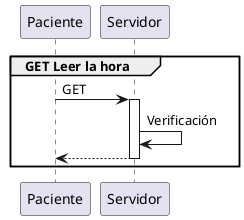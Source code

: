 @startuml

group GET Leer la hora
Paciente -> Servidor : GET 
activate Servidor
Servidor -> Servidor : Verificación
return 
end

@enduml